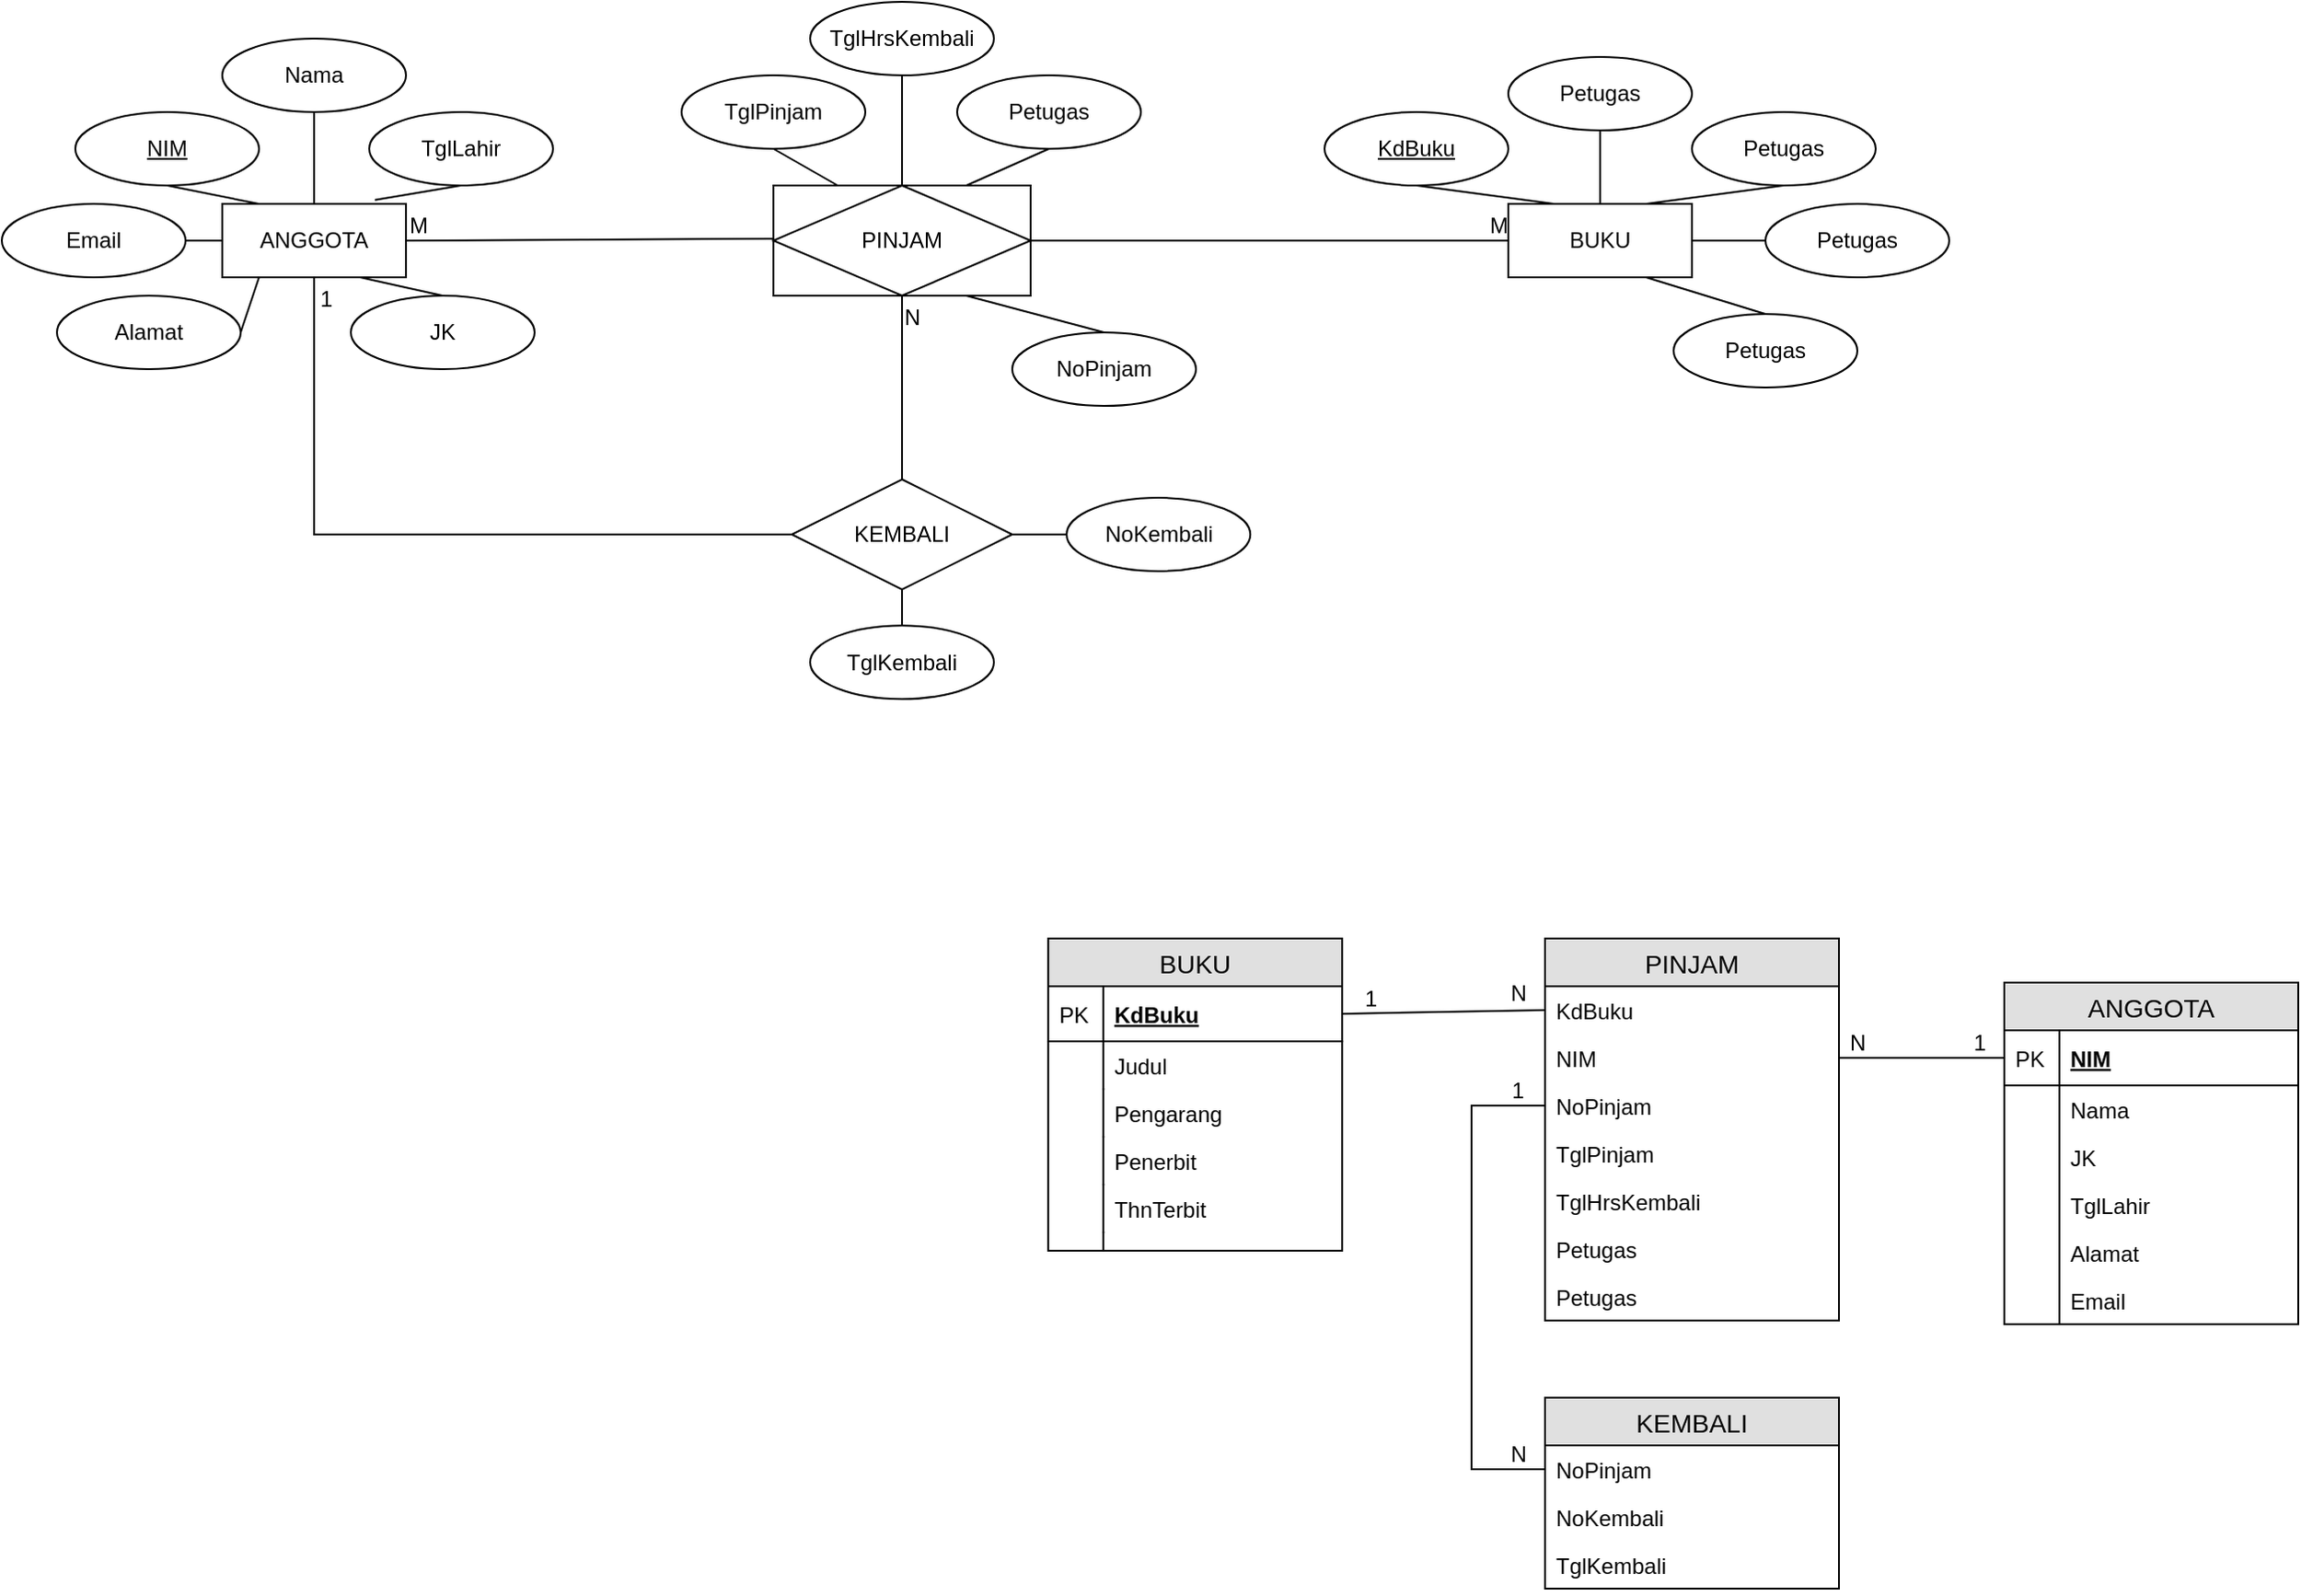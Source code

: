 <mxfile version="12.7.0" type="github"><diagram id="k9L7ggX9Q4Qd48pGV1wk" name="Tugas 2"><mxGraphModel dx="1021" dy="541" grid="1" gridSize="10" guides="1" tooltips="1" connect="1" arrows="1" fold="1" page="1" pageScale="1" pageWidth="850" pageHeight="1100" math="0" shadow="0"><root><mxCell id="0"/><mxCell id="1" parent="0"/><mxCell id="JSivLICJjy_EC2EAMJ4z-1" value="PINJAM" style="shape=associativeEntity;whiteSpace=wrap;html=1;align=center;" vertex="1" parent="1"><mxGeometry x="690" y="290" width="140" height="60" as="geometry"/></mxCell><mxCell id="JSivLICJjy_EC2EAMJ4z-3" value="TglPinjam" style="ellipse;whiteSpace=wrap;html=1;align=center;" vertex="1" parent="1"><mxGeometry x="640" y="230" width="100" height="40" as="geometry"/></mxCell><mxCell id="JSivLICJjy_EC2EAMJ4z-4" value="TglHrsKembali" style="ellipse;whiteSpace=wrap;html=1;align=center;" vertex="1" parent="1"><mxGeometry x="710" y="190" width="100" height="40" as="geometry"/></mxCell><mxCell id="JSivLICJjy_EC2EAMJ4z-5" value="Petugas" style="ellipse;whiteSpace=wrap;html=1;align=center;" vertex="1" parent="1"><mxGeometry x="790" y="230" width="100" height="40" as="geometry"/></mxCell><mxCell id="JSivLICJjy_EC2EAMJ4z-7" value="" style="endArrow=none;html=1;rounded=0;exitX=0.5;exitY=1;exitDx=0;exitDy=0;entryX=0.5;entryY=0;entryDx=0;entryDy=0;" edge="1" parent="1" source="JSivLICJjy_EC2EAMJ4z-4" target="JSivLICJjy_EC2EAMJ4z-1"><mxGeometry relative="1" as="geometry"><mxPoint x="590" y="370" as="sourcePoint"/><mxPoint x="750" y="370" as="targetPoint"/></mxGeometry></mxCell><mxCell id="JSivLICJjy_EC2EAMJ4z-8" value="" style="endArrow=none;html=1;rounded=0;exitX=0.5;exitY=1;exitDx=0;exitDy=0;entryX=0.25;entryY=0;entryDx=0;entryDy=0;" edge="1" parent="1" source="JSivLICJjy_EC2EAMJ4z-3" target="JSivLICJjy_EC2EAMJ4z-1"><mxGeometry relative="1" as="geometry"><mxPoint x="600" y="270" as="sourcePoint"/><mxPoint x="760" y="270" as="targetPoint"/></mxGeometry></mxCell><mxCell id="JSivLICJjy_EC2EAMJ4z-9" value="" style="endArrow=none;html=1;rounded=0;exitX=0.5;exitY=1;exitDx=0;exitDy=0;entryX=0.75;entryY=0;entryDx=0;entryDy=0;" edge="1" parent="1" source="JSivLICJjy_EC2EAMJ4z-5" target="JSivLICJjy_EC2EAMJ4z-1"><mxGeometry relative="1" as="geometry"><mxPoint x="860" y="270" as="sourcePoint"/><mxPoint x="780" y="260" as="targetPoint"/></mxGeometry></mxCell><mxCell id="JSivLICJjy_EC2EAMJ4z-10" value="ANGGOTA" style="whiteSpace=wrap;html=1;align=center;" vertex="1" parent="1"><mxGeometry x="390" y="300" width="100" height="40" as="geometry"/></mxCell><mxCell id="JSivLICJjy_EC2EAMJ4z-14" value="" style="endArrow=none;html=1;rounded=0;exitX=1;exitY=0.5;exitDx=0;exitDy=0;entryX=0;entryY=0.483;entryDx=0;entryDy=0;entryPerimeter=0;" edge="1" parent="1" source="JSivLICJjy_EC2EAMJ4z-10" target="JSivLICJjy_EC2EAMJ4z-1"><mxGeometry relative="1" as="geometry"><mxPoint x="510" y="400" as="sourcePoint"/><mxPoint x="670" y="400" as="targetPoint"/></mxGeometry></mxCell><mxCell id="JSivLICJjy_EC2EAMJ4z-15" value="M" style="resizable=0;html=1;align=left;verticalAlign=bottom;" connectable="0" vertex="1" parent="JSivLICJjy_EC2EAMJ4z-14"><mxGeometry x="-1" relative="1" as="geometry"/></mxCell><mxCell id="JSivLICJjy_EC2EAMJ4z-17" value="JK" style="ellipse;whiteSpace=wrap;html=1;align=center;" vertex="1" parent="1"><mxGeometry x="460" y="350" width="100" height="40" as="geometry"/></mxCell><mxCell id="JSivLICJjy_EC2EAMJ4z-18" value="Alamat" style="ellipse;whiteSpace=wrap;html=1;align=center;" vertex="1" parent="1"><mxGeometry x="300" y="350" width="100" height="40" as="geometry"/></mxCell><mxCell id="JSivLICJjy_EC2EAMJ4z-19" value="Email" style="ellipse;whiteSpace=wrap;html=1;align=center;" vertex="1" parent="1"><mxGeometry x="270" y="300" width="100" height="40" as="geometry"/></mxCell><mxCell id="JSivLICJjy_EC2EAMJ4z-20" value="TglLahir" style="ellipse;whiteSpace=wrap;html=1;align=center;" vertex="1" parent="1"><mxGeometry x="470" y="250" width="100" height="40" as="geometry"/></mxCell><mxCell id="JSivLICJjy_EC2EAMJ4z-21" value="Nama" style="ellipse;whiteSpace=wrap;html=1;align=center;" vertex="1" parent="1"><mxGeometry x="390" y="210" width="100" height="40" as="geometry"/></mxCell><mxCell id="JSivLICJjy_EC2EAMJ4z-22" value="" style="endArrow=none;html=1;rounded=0;exitX=0.5;exitY=1;exitDx=0;exitDy=0;entryX=0.5;entryY=0;entryDx=0;entryDy=0;" edge="1" parent="1" source="JSivLICJjy_EC2EAMJ4z-21" target="JSivLICJjy_EC2EAMJ4z-10"><mxGeometry relative="1" as="geometry"><mxPoint x="280" y="250" as="sourcePoint"/><mxPoint x="440" y="250" as="targetPoint"/></mxGeometry></mxCell><mxCell id="JSivLICJjy_EC2EAMJ4z-23" value="" style="endArrow=none;html=1;rounded=0;exitX=0.5;exitY=1;exitDx=0;exitDy=0;entryX=0.831;entryY=-0.054;entryDx=0;entryDy=0;entryPerimeter=0;" edge="1" parent="1" source="JSivLICJjy_EC2EAMJ4z-20" target="JSivLICJjy_EC2EAMJ4z-10"><mxGeometry relative="1" as="geometry"><mxPoint x="450" y="240" as="sourcePoint"/><mxPoint x="450" y="310" as="targetPoint"/></mxGeometry></mxCell><mxCell id="JSivLICJjy_EC2EAMJ4z-24" value="NIM" style="ellipse;whiteSpace=wrap;html=1;align=center;fontStyle=4;" vertex="1" parent="1"><mxGeometry x="310" y="250" width="100" height="40" as="geometry"/></mxCell><mxCell id="JSivLICJjy_EC2EAMJ4z-25" value="" style="endArrow=none;html=1;rounded=0;exitX=0.5;exitY=1;exitDx=0;exitDy=0;" edge="1" parent="1" source="JSivLICJjy_EC2EAMJ4z-24"><mxGeometry relative="1" as="geometry"><mxPoint x="460" y="250" as="sourcePoint"/><mxPoint x="410" y="300" as="targetPoint"/></mxGeometry></mxCell><mxCell id="JSivLICJjy_EC2EAMJ4z-26" value="" style="endArrow=none;html=1;rounded=0;exitX=1;exitY=0.5;exitDx=0;exitDy=0;" edge="1" parent="1" source="JSivLICJjy_EC2EAMJ4z-19"><mxGeometry relative="1" as="geometry"><mxPoint x="470" y="260" as="sourcePoint"/><mxPoint x="390" y="320" as="targetPoint"/></mxGeometry></mxCell><mxCell id="JSivLICJjy_EC2EAMJ4z-27" value="" style="endArrow=none;html=1;rounded=0;entryX=1;entryY=0.5;entryDx=0;entryDy=0;" edge="1" parent="1" target="JSivLICJjy_EC2EAMJ4z-18"><mxGeometry relative="1" as="geometry"><mxPoint x="410" y="340" as="sourcePoint"/><mxPoint x="480" y="340" as="targetPoint"/></mxGeometry></mxCell><mxCell id="JSivLICJjy_EC2EAMJ4z-29" value="" style="endArrow=none;html=1;rounded=0;exitX=0.75;exitY=1;exitDx=0;exitDy=0;entryX=0.5;entryY=0;entryDx=0;entryDy=0;" edge="1" parent="1" source="JSivLICJjy_EC2EAMJ4z-10" target="JSivLICJjy_EC2EAMJ4z-17"><mxGeometry relative="1" as="geometry"><mxPoint x="490" y="280" as="sourcePoint"/><mxPoint x="490" y="350" as="targetPoint"/></mxGeometry></mxCell><mxCell id="JSivLICJjy_EC2EAMJ4z-30" value="KEMBALI" style="shape=rhombus;perimeter=rhombusPerimeter;whiteSpace=wrap;html=1;align=center;" vertex="1" parent="1"><mxGeometry x="700" y="450" width="120" height="60" as="geometry"/></mxCell><mxCell id="JSivLICJjy_EC2EAMJ4z-39" value="" style="endArrow=none;html=1;rounded=0;exitX=0.5;exitY=1;exitDx=0;exitDy=0;entryX=0;entryY=0.5;entryDx=0;entryDy=0;" edge="1" parent="1" source="JSivLICJjy_EC2EAMJ4z-10" target="JSivLICJjy_EC2EAMJ4z-30"><mxGeometry relative="1" as="geometry"><mxPoint x="270" y="550" as="sourcePoint"/><mxPoint x="430" y="550" as="targetPoint"/><Array as="points"><mxPoint x="440" y="480"/></Array></mxGeometry></mxCell><mxCell id="JSivLICJjy_EC2EAMJ4z-40" value="1" style="resizable=0;html=1;align=right;verticalAlign=bottom;" connectable="0" vertex="1" parent="JSivLICJjy_EC2EAMJ4z-39"><mxGeometry x="1" relative="1" as="geometry"><mxPoint x="-250" y="-120" as="offset"/></mxGeometry></mxCell><mxCell id="JSivLICJjy_EC2EAMJ4z-41" value="" style="endArrow=none;html=1;rounded=0;entryX=0.5;entryY=1;entryDx=0;entryDy=0;exitX=0.5;exitY=0;exitDx=0;exitDy=0;" edge="1" parent="1" source="JSivLICJjy_EC2EAMJ4z-30" target="JSivLICJjy_EC2EAMJ4z-1"><mxGeometry relative="1" as="geometry"><mxPoint x="270" y="550" as="sourcePoint"/><mxPoint x="680" y="410" as="targetPoint"/></mxGeometry></mxCell><mxCell id="JSivLICJjy_EC2EAMJ4z-42" value="N" style="resizable=0;html=1;align=right;verticalAlign=bottom;" connectable="0" vertex="1" parent="JSivLICJjy_EC2EAMJ4z-41"><mxGeometry x="1" relative="1" as="geometry"><mxPoint x="10" y="20" as="offset"/></mxGeometry></mxCell><mxCell id="JSivLICJjy_EC2EAMJ4z-43" value="NoPinjam" style="ellipse;whiteSpace=wrap;html=1;align=center;" vertex="1" parent="1"><mxGeometry x="820" y="370" width="100" height="40" as="geometry"/></mxCell><mxCell id="JSivLICJjy_EC2EAMJ4z-44" value="" style="endArrow=none;html=1;rounded=0;entryX=0.5;entryY=0;entryDx=0;entryDy=0;exitX=0.75;exitY=1;exitDx=0;exitDy=0;" edge="1" parent="1" source="JSivLICJjy_EC2EAMJ4z-1" target="JSivLICJjy_EC2EAMJ4z-43"><mxGeometry relative="1" as="geometry"><mxPoint x="270" y="540" as="sourcePoint"/><mxPoint x="430" y="540" as="targetPoint"/></mxGeometry></mxCell><mxCell id="JSivLICJjy_EC2EAMJ4z-45" value="" style="endArrow=none;html=1;rounded=0;exitX=1;exitY=0.5;exitDx=0;exitDy=0;entryX=0;entryY=0.5;entryDx=0;entryDy=0;" edge="1" parent="1" source="JSivLICJjy_EC2EAMJ4z-30" target="JSivLICJjy_EC2EAMJ4z-46"><mxGeometry relative="1" as="geometry"><mxPoint x="870" y="470" as="sourcePoint"/><mxPoint x="920" y="480" as="targetPoint"/></mxGeometry></mxCell><mxCell id="JSivLICJjy_EC2EAMJ4z-46" value="NoKembali" style="ellipse;whiteSpace=wrap;html=1;align=center;" vertex="1" parent="1"><mxGeometry x="849.59" y="460" width="100" height="40" as="geometry"/></mxCell><mxCell id="JSivLICJjy_EC2EAMJ4z-47" value="TglKembali" style="ellipse;whiteSpace=wrap;html=1;align=center;" vertex="1" parent="1"><mxGeometry x="710" y="529.59" width="100" height="40" as="geometry"/></mxCell><mxCell id="JSivLICJjy_EC2EAMJ4z-48" value="" style="endArrow=none;html=1;rounded=0;entryX=0.5;entryY=1;entryDx=0;entryDy=0;exitX=0.5;exitY=0;exitDx=0;exitDy=0;" edge="1" parent="1" source="JSivLICJjy_EC2EAMJ4z-47" target="JSivLICJjy_EC2EAMJ4z-30"><mxGeometry relative="1" as="geometry"><mxPoint x="450" y="530" as="sourcePoint"/><mxPoint x="610" y="530" as="targetPoint"/></mxGeometry></mxCell><mxCell id="JSivLICJjy_EC2EAMJ4z-49" value="BUKU" style="whiteSpace=wrap;html=1;align=center;" vertex="1" parent="1"><mxGeometry x="1090" y="300" width="100" height="40" as="geometry"/></mxCell><mxCell id="JSivLICJjy_EC2EAMJ4z-50" value="" style="endArrow=none;html=1;rounded=0;exitX=1;exitY=0.5;exitDx=0;exitDy=0;entryX=0;entryY=0.5;entryDx=0;entryDy=0;" edge="1" parent="1" source="JSivLICJjy_EC2EAMJ4z-1" target="JSivLICJjy_EC2EAMJ4z-49"><mxGeometry relative="1" as="geometry"><mxPoint x="320" y="630" as="sourcePoint"/><mxPoint x="480" y="630" as="targetPoint"/></mxGeometry></mxCell><mxCell id="JSivLICJjy_EC2EAMJ4z-51" value="M" style="resizable=0;html=1;align=right;verticalAlign=bottom;" connectable="0" vertex="1" parent="JSivLICJjy_EC2EAMJ4z-50"><mxGeometry x="1" relative="1" as="geometry"/></mxCell><mxCell id="JSivLICJjy_EC2EAMJ4z-52" value="Petugas" style="ellipse;whiteSpace=wrap;html=1;align=center;" vertex="1" parent="1"><mxGeometry x="1090" y="220" width="100" height="40" as="geometry"/></mxCell><mxCell id="JSivLICJjy_EC2EAMJ4z-53" value="Petugas" style="ellipse;whiteSpace=wrap;html=1;align=center;" vertex="1" parent="1"><mxGeometry x="1180" y="360" width="100" height="40" as="geometry"/></mxCell><mxCell id="JSivLICJjy_EC2EAMJ4z-54" value="Petugas" style="ellipse;whiteSpace=wrap;html=1;align=center;" vertex="1" parent="1"><mxGeometry x="1230" y="300" width="100" height="40" as="geometry"/></mxCell><mxCell id="JSivLICJjy_EC2EAMJ4z-55" value="Petugas" style="ellipse;whiteSpace=wrap;html=1;align=center;" vertex="1" parent="1"><mxGeometry x="1190" y="250" width="100" height="40" as="geometry"/></mxCell><mxCell id="JSivLICJjy_EC2EAMJ4z-56" value="" style="endArrow=none;html=1;rounded=0;exitX=0.5;exitY=1;exitDx=0;exitDy=0;entryX=0.5;entryY=0;entryDx=0;entryDy=0;" edge="1" parent="1" source="JSivLICJjy_EC2EAMJ4z-52" target="JSivLICJjy_EC2EAMJ4z-49"><mxGeometry relative="1" as="geometry"><mxPoint x="1070" y="440" as="sourcePoint"/><mxPoint x="1230" y="440" as="targetPoint"/></mxGeometry></mxCell><mxCell id="JSivLICJjy_EC2EAMJ4z-57" value="" style="endArrow=none;html=1;rounded=0;exitX=0;exitY=0.5;exitDx=0;exitDy=0;entryX=1;entryY=0.5;entryDx=0;entryDy=0;" edge="1" parent="1" source="JSivLICJjy_EC2EAMJ4z-54" target="JSivLICJjy_EC2EAMJ4z-49"><mxGeometry relative="1" as="geometry"><mxPoint x="1240.0" y="320" as="sourcePoint"/><mxPoint x="1150" y="310" as="targetPoint"/></mxGeometry></mxCell><mxCell id="JSivLICJjy_EC2EAMJ4z-58" value="" style="endArrow=none;html=1;rounded=0;exitX=0.5;exitY=1;exitDx=0;exitDy=0;entryX=0.75;entryY=0;entryDx=0;entryDy=0;" edge="1" parent="1" source="JSivLICJjy_EC2EAMJ4z-55" target="JSivLICJjy_EC2EAMJ4z-49"><mxGeometry relative="1" as="geometry"><mxPoint x="1160" y="270" as="sourcePoint"/><mxPoint x="1160" y="320" as="targetPoint"/></mxGeometry></mxCell><mxCell id="JSivLICJjy_EC2EAMJ4z-59" value="" style="endArrow=none;html=1;rounded=0;exitX=0.5;exitY=0;exitDx=0;exitDy=0;entryX=0.75;entryY=1;entryDx=0;entryDy=0;" edge="1" parent="1" source="JSivLICJjy_EC2EAMJ4z-53" target="JSivLICJjy_EC2EAMJ4z-49"><mxGeometry relative="1" as="geometry"><mxPoint x="1170" y="280" as="sourcePoint"/><mxPoint x="1170" y="330" as="targetPoint"/></mxGeometry></mxCell><mxCell id="JSivLICJjy_EC2EAMJ4z-60" value="KdBuku" style="ellipse;whiteSpace=wrap;html=1;align=center;fontStyle=4;" vertex="1" parent="1"><mxGeometry x="990" y="250" width="100" height="40" as="geometry"/></mxCell><mxCell id="JSivLICJjy_EC2EAMJ4z-61" value="" style="endArrow=none;html=1;rounded=0;exitX=0.5;exitY=1;exitDx=0;exitDy=0;entryX=0.25;entryY=0;entryDx=0;entryDy=0;" edge="1" parent="1" source="JSivLICJjy_EC2EAMJ4z-60" target="JSivLICJjy_EC2EAMJ4z-49"><mxGeometry relative="1" as="geometry"><mxPoint x="1150" y="270" as="sourcePoint"/><mxPoint x="1100" y="290" as="targetPoint"/></mxGeometry></mxCell><mxCell id="JSivLICJjy_EC2EAMJ4z-115" value="" style="endArrow=none;html=1;rounded=0;entryX=0;entryY=0.5;entryDx=0;entryDy=0;exitX=1;exitY=0.5;exitDx=0;exitDy=0;" edge="1" parent="1" source="JSivLICJjy_EC2EAMJ4z-81" target="JSivLICJjy_EC2EAMJ4z-101"><mxGeometry relative="1" as="geometry"><mxPoint x="1300" y="761" as="sourcePoint"/><mxPoint x="1470" y="850" as="targetPoint"/></mxGeometry></mxCell><mxCell id="JSivLICJjy_EC2EAMJ4z-116" value="N" style="resizable=0;html=1;align=left;verticalAlign=bottom;" connectable="0" vertex="1" parent="JSivLICJjy_EC2EAMJ4z-115"><mxGeometry x="-1" relative="1" as="geometry"><mxPoint x="4.29" as="offset"/></mxGeometry></mxCell><mxCell id="JSivLICJjy_EC2EAMJ4z-117" value="1" style="resizable=0;html=1;align=right;verticalAlign=bottom;" connectable="0" vertex="1" parent="JSivLICJjy_EC2EAMJ4z-115"><mxGeometry x="1" relative="1" as="geometry"><mxPoint x="-10" as="offset"/></mxGeometry></mxCell><mxCell id="JSivLICJjy_EC2EAMJ4z-122" value="" style="group" vertex="1" connectable="0" parent="1"><mxGeometry x="1110" y="950" width="160" height="104" as="geometry"/></mxCell><mxCell id="JSivLICJjy_EC2EAMJ4z-96" value="KEMBALI" style="swimlane;fontStyle=0;childLayout=stackLayout;horizontal=1;startSize=26;fillColor=#e0e0e0;horizontalStack=0;resizeParent=1;resizeParentMax=0;resizeLast=0;collapsible=1;marginBottom=0;swimlaneFillColor=#ffffff;align=center;fontSize=14;" vertex="1" parent="JSivLICJjy_EC2EAMJ4z-122"><mxGeometry width="160" height="104" as="geometry"/></mxCell><mxCell id="JSivLICJjy_EC2EAMJ4z-97" value="NoPinjam" style="text;strokeColor=none;fillColor=none;spacingLeft=4;spacingRight=4;overflow=hidden;rotatable=0;points=[[0,0.5],[1,0.5]];portConstraint=eastwest;fontSize=12;" vertex="1" parent="JSivLICJjy_EC2EAMJ4z-96"><mxGeometry y="26" width="160" height="26" as="geometry"/></mxCell><mxCell id="JSivLICJjy_EC2EAMJ4z-98" value="NoKembali" style="text;strokeColor=none;fillColor=none;spacingLeft=4;spacingRight=4;overflow=hidden;rotatable=0;points=[[0,0.5],[1,0.5]];portConstraint=eastwest;fontSize=12;" vertex="1" parent="JSivLICJjy_EC2EAMJ4z-96"><mxGeometry y="52" width="160" height="26" as="geometry"/></mxCell><mxCell id="JSivLICJjy_EC2EAMJ4z-99" value="TglKembali" style="text;strokeColor=none;fillColor=none;spacingLeft=4;spacingRight=4;overflow=hidden;rotatable=0;points=[[0,0.5],[1,0.5]];portConstraint=eastwest;fontSize=12;" vertex="1" parent="JSivLICJjy_EC2EAMJ4z-96"><mxGeometry y="78" width="160" height="26" as="geometry"/></mxCell><mxCell id="JSivLICJjy_EC2EAMJ4z-123" value="" style="group" vertex="1" connectable="0" parent="1"><mxGeometry x="1360" y="724" width="160" height="186" as="geometry"/></mxCell><mxCell id="JSivLICJjy_EC2EAMJ4z-100" value="ANGGOTA" style="swimlane;fontStyle=0;childLayout=stackLayout;horizontal=1;startSize=26;fillColor=#e0e0e0;horizontalStack=0;resizeParent=1;resizeParentMax=0;resizeLast=0;collapsible=1;marginBottom=0;swimlaneFillColor=#ffffff;align=center;fontSize=14;" vertex="1" parent="JSivLICJjy_EC2EAMJ4z-123"><mxGeometry width="160" height="186" as="geometry"/></mxCell><mxCell id="JSivLICJjy_EC2EAMJ4z-101" value="NIM" style="shape=partialRectangle;top=0;left=0;right=0;bottom=1;align=left;verticalAlign=middle;fillColor=none;spacingLeft=34;spacingRight=4;overflow=hidden;rotatable=0;points=[[0,0.5],[1,0.5]];portConstraint=eastwest;dropTarget=0;fontStyle=5;fontSize=12;" vertex="1" parent="JSivLICJjy_EC2EAMJ4z-100"><mxGeometry y="26" width="160" height="30" as="geometry"/></mxCell><mxCell id="JSivLICJjy_EC2EAMJ4z-102" value="PK" style="shape=partialRectangle;top=0;left=0;bottom=0;fillColor=none;align=left;verticalAlign=middle;spacingLeft=4;spacingRight=4;overflow=hidden;rotatable=0;points=[];portConstraint=eastwest;part=1;fontSize=12;" vertex="1" connectable="0" parent="JSivLICJjy_EC2EAMJ4z-101"><mxGeometry width="30" height="30" as="geometry"/></mxCell><mxCell id="JSivLICJjy_EC2EAMJ4z-103" value="Nama" style="shape=partialRectangle;top=0;left=0;right=0;bottom=0;align=left;verticalAlign=top;fillColor=none;spacingLeft=34;spacingRight=4;overflow=hidden;rotatable=0;points=[[0,0.5],[1,0.5]];portConstraint=eastwest;dropTarget=0;fontSize=12;" vertex="1" parent="JSivLICJjy_EC2EAMJ4z-100"><mxGeometry y="56" width="160" height="26" as="geometry"/></mxCell><mxCell id="JSivLICJjy_EC2EAMJ4z-104" value="" style="shape=partialRectangle;top=0;left=0;bottom=0;fillColor=none;align=left;verticalAlign=top;spacingLeft=4;spacingRight=4;overflow=hidden;rotatable=0;points=[];portConstraint=eastwest;part=1;fontSize=12;" vertex="1" connectable="0" parent="JSivLICJjy_EC2EAMJ4z-103"><mxGeometry width="30" height="26" as="geometry"/></mxCell><mxCell id="JSivLICJjy_EC2EAMJ4z-105" value="JK" style="shape=partialRectangle;top=0;left=0;right=0;bottom=0;align=left;verticalAlign=top;fillColor=none;spacingLeft=34;spacingRight=4;overflow=hidden;rotatable=0;points=[[0,0.5],[1,0.5]];portConstraint=eastwest;dropTarget=0;fontSize=12;" vertex="1" parent="JSivLICJjy_EC2EAMJ4z-100"><mxGeometry y="82" width="160" height="26" as="geometry"/></mxCell><mxCell id="JSivLICJjy_EC2EAMJ4z-106" value="" style="shape=partialRectangle;top=0;left=0;bottom=0;fillColor=none;align=left;verticalAlign=top;spacingLeft=4;spacingRight=4;overflow=hidden;rotatable=0;points=[];portConstraint=eastwest;part=1;fontSize=12;" vertex="1" connectable="0" parent="JSivLICJjy_EC2EAMJ4z-105"><mxGeometry width="30" height="26" as="geometry"/></mxCell><mxCell id="JSivLICJjy_EC2EAMJ4z-107" value="TglLahir" style="shape=partialRectangle;top=0;left=0;right=0;bottom=0;align=left;verticalAlign=top;fillColor=none;spacingLeft=34;spacingRight=4;overflow=hidden;rotatable=0;points=[[0,0.5],[1,0.5]];portConstraint=eastwest;dropTarget=0;fontSize=12;" vertex="1" parent="JSivLICJjy_EC2EAMJ4z-100"><mxGeometry y="108" width="160" height="26" as="geometry"/></mxCell><mxCell id="JSivLICJjy_EC2EAMJ4z-108" value="" style="shape=partialRectangle;top=0;left=0;bottom=0;fillColor=none;align=left;verticalAlign=top;spacingLeft=4;spacingRight=4;overflow=hidden;rotatable=0;points=[];portConstraint=eastwest;part=1;fontSize=12;" vertex="1" connectable="0" parent="JSivLICJjy_EC2EAMJ4z-107"><mxGeometry width="30" height="26" as="geometry"/></mxCell><mxCell id="JSivLICJjy_EC2EAMJ4z-111" value="Alamat" style="shape=partialRectangle;top=0;left=0;right=0;bottom=0;align=left;verticalAlign=top;fillColor=none;spacingLeft=34;spacingRight=4;overflow=hidden;rotatable=0;points=[[0,0.5],[1,0.5]];portConstraint=eastwest;dropTarget=0;fontSize=12;" vertex="1" parent="JSivLICJjy_EC2EAMJ4z-100"><mxGeometry y="134" width="160" height="26" as="geometry"/></mxCell><mxCell id="JSivLICJjy_EC2EAMJ4z-112" value="" style="shape=partialRectangle;top=0;left=0;bottom=0;fillColor=none;align=left;verticalAlign=top;spacingLeft=4;spacingRight=4;overflow=hidden;rotatable=0;points=[];portConstraint=eastwest;part=1;fontSize=12;" vertex="1" connectable="0" parent="JSivLICJjy_EC2EAMJ4z-111"><mxGeometry width="30" height="26" as="geometry"/></mxCell><mxCell id="JSivLICJjy_EC2EAMJ4z-113" value="Email" style="shape=partialRectangle;top=0;left=0;right=0;bottom=0;align=left;verticalAlign=top;fillColor=none;spacingLeft=34;spacingRight=4;overflow=hidden;rotatable=0;points=[[0,0.5],[1,0.5]];portConstraint=eastwest;dropTarget=0;fontSize=12;" vertex="1" parent="JSivLICJjy_EC2EAMJ4z-100"><mxGeometry y="160" width="160" height="26" as="geometry"/></mxCell><mxCell id="JSivLICJjy_EC2EAMJ4z-114" value="" style="shape=partialRectangle;top=0;left=0;bottom=0;fillColor=none;align=left;verticalAlign=top;spacingLeft=4;spacingRight=4;overflow=hidden;rotatable=0;points=[];portConstraint=eastwest;part=1;fontSize=12;" vertex="1" connectable="0" parent="JSivLICJjy_EC2EAMJ4z-113"><mxGeometry width="30" height="26" as="geometry"/></mxCell><mxCell id="JSivLICJjy_EC2EAMJ4z-124" value="" style="group" vertex="1" connectable="0" parent="1"><mxGeometry x="1110" y="700" width="160" height="182" as="geometry"/></mxCell><mxCell id="JSivLICJjy_EC2EAMJ4z-79" value="PINJAM" style="swimlane;fontStyle=0;childLayout=stackLayout;horizontal=1;startSize=26;fillColor=#e0e0e0;horizontalStack=0;resizeParent=1;resizeParentMax=0;resizeLast=0;collapsible=1;marginBottom=0;swimlaneFillColor=#ffffff;align=center;fontSize=14;" vertex="1" parent="JSivLICJjy_EC2EAMJ4z-124"><mxGeometry width="160" height="208" as="geometry"/></mxCell><mxCell id="JSivLICJjy_EC2EAMJ4z-80" value="KdBuku" style="text;strokeColor=none;fillColor=none;spacingLeft=4;spacingRight=4;overflow=hidden;rotatable=0;points=[[0,0.5],[1,0.5]];portConstraint=eastwest;fontSize=12;" vertex="1" parent="JSivLICJjy_EC2EAMJ4z-79"><mxGeometry y="26" width="160" height="26" as="geometry"/></mxCell><mxCell id="JSivLICJjy_EC2EAMJ4z-81" value="NIM" style="text;strokeColor=none;fillColor=none;spacingLeft=4;spacingRight=4;overflow=hidden;rotatable=0;points=[[0,0.5],[1,0.5]];portConstraint=eastwest;fontSize=12;" vertex="1" parent="JSivLICJjy_EC2EAMJ4z-79"><mxGeometry y="52" width="160" height="26" as="geometry"/></mxCell><mxCell id="JSivLICJjy_EC2EAMJ4z-85" value="NoPinjam" style="text;strokeColor=none;fillColor=none;spacingLeft=4;spacingRight=4;overflow=hidden;rotatable=0;points=[[0,0.5],[1,0.5]];portConstraint=eastwest;fontSize=12;" vertex="1" parent="JSivLICJjy_EC2EAMJ4z-79"><mxGeometry y="78" width="160" height="26" as="geometry"/></mxCell><mxCell id="JSivLICJjy_EC2EAMJ4z-89" value="TglPinjam" style="text;strokeColor=none;fillColor=none;spacingLeft=4;spacingRight=4;overflow=hidden;rotatable=0;points=[[0,0.5],[1,0.5]];portConstraint=eastwest;fontSize=12;" vertex="1" parent="JSivLICJjy_EC2EAMJ4z-79"><mxGeometry y="104" width="160" height="26" as="geometry"/></mxCell><mxCell id="JSivLICJjy_EC2EAMJ4z-90" value="TglHrsKembali" style="text;strokeColor=none;fillColor=none;spacingLeft=4;spacingRight=4;overflow=hidden;rotatable=0;points=[[0,0.5],[1,0.5]];portConstraint=eastwest;fontSize=12;" vertex="1" parent="JSivLICJjy_EC2EAMJ4z-79"><mxGeometry y="130" width="160" height="26" as="geometry"/></mxCell><mxCell id="JSivLICJjy_EC2EAMJ4z-130" value="Petugas" style="text;strokeColor=none;fillColor=none;spacingLeft=4;spacingRight=4;overflow=hidden;rotatable=0;points=[[0,0.5],[1,0.5]];portConstraint=eastwest;fontSize=12;" vertex="1" parent="JSivLICJjy_EC2EAMJ4z-79"><mxGeometry y="156" width="160" height="26" as="geometry"/></mxCell><mxCell id="JSivLICJjy_EC2EAMJ4z-91" value="Petugas" style="text;strokeColor=none;fillColor=none;spacingLeft=4;spacingRight=4;overflow=hidden;rotatable=0;points=[[0,0.5],[1,0.5]];portConstraint=eastwest;fontSize=12;" vertex="1" parent="JSivLICJjy_EC2EAMJ4z-79"><mxGeometry y="182" width="160" height="26" as="geometry"/></mxCell><mxCell id="JSivLICJjy_EC2EAMJ4z-87" style="edgeStyle=orthogonalEdgeStyle;rounded=0;orthogonalLoop=1;jettySize=auto;html=1;exitX=0.5;exitY=0;exitDx=0;exitDy=0;entryX=0.659;entryY=0.001;entryDx=0;entryDy=0;entryPerimeter=0;endArrow=none;endFill=0;" edge="1" parent="JSivLICJjy_EC2EAMJ4z-124" source="JSivLICJjy_EC2EAMJ4z-79" target="JSivLICJjy_EC2EAMJ4z-79"><mxGeometry relative="1" as="geometry"/></mxCell><mxCell id="JSivLICJjy_EC2EAMJ4z-127" value="" style="endArrow=none;html=1;rounded=0;entryX=0;entryY=0.5;entryDx=0;entryDy=0;exitX=0;exitY=0.5;exitDx=0;exitDy=0;" edge="1" parent="1" source="JSivLICJjy_EC2EAMJ4z-85" target="JSivLICJjy_EC2EAMJ4z-97"><mxGeometry relative="1" as="geometry"><mxPoint x="970" y="830" as="sourcePoint"/><mxPoint x="710" y="1040" as="targetPoint"/><Array as="points"><mxPoint x="1070" y="791"/><mxPoint x="1070" y="989"/></Array></mxGeometry></mxCell><mxCell id="JSivLICJjy_EC2EAMJ4z-128" value="1" style="resizable=0;html=1;align=left;verticalAlign=bottom;" connectable="0" vertex="1" parent="JSivLICJjy_EC2EAMJ4z-127"><mxGeometry x="-1" relative="1" as="geometry"><mxPoint x="-20" as="offset"/></mxGeometry></mxCell><mxCell id="JSivLICJjy_EC2EAMJ4z-129" value="N" style="resizable=0;html=1;align=right;verticalAlign=bottom;" connectable="0" vertex="1" parent="JSivLICJjy_EC2EAMJ4z-127"><mxGeometry x="1" relative="1" as="geometry"><mxPoint x="-9.53" as="offset"/></mxGeometry></mxCell><mxCell id="JSivLICJjy_EC2EAMJ4z-132" value="" style="endArrow=none;html=1;rounded=0;entryX=0;entryY=0.5;entryDx=0;entryDy=0;exitX=1;exitY=0.5;exitDx=0;exitDy=0;" edge="1" parent="1" source="JSivLICJjy_EC2EAMJ4z-67" target="JSivLICJjy_EC2EAMJ4z-80"><mxGeometry relative="1" as="geometry"><mxPoint x="520" y="1040" as="sourcePoint"/><mxPoint x="680" y="1040" as="targetPoint"/></mxGeometry></mxCell><mxCell id="JSivLICJjy_EC2EAMJ4z-133" value="1" style="resizable=0;html=1;align=left;verticalAlign=bottom;" connectable="0" vertex="1" parent="JSivLICJjy_EC2EAMJ4z-132"><mxGeometry x="-1" relative="1" as="geometry"><mxPoint x="10.41" as="offset"/></mxGeometry></mxCell><mxCell id="JSivLICJjy_EC2EAMJ4z-134" value="N" style="resizable=0;html=1;align=right;verticalAlign=bottom;" connectable="0" vertex="1" parent="JSivLICJjy_EC2EAMJ4z-132"><mxGeometry x="1" relative="1" as="geometry"><mxPoint x="-9.58" as="offset"/></mxGeometry></mxCell><mxCell id="JSivLICJjy_EC2EAMJ4z-135" value="" style="group" vertex="1" connectable="0" parent="1"><mxGeometry x="819.59" y="700" width="160" height="170" as="geometry"/></mxCell><mxCell id="JSivLICJjy_EC2EAMJ4z-131" value="" style="group" vertex="1" connectable="0" parent="JSivLICJjy_EC2EAMJ4z-135"><mxGeometry width="160" height="170" as="geometry"/></mxCell><mxCell id="JSivLICJjy_EC2EAMJ4z-66" value="BUKU" style="swimlane;fontStyle=0;childLayout=stackLayout;horizontal=1;startSize=26;fillColor=#e0e0e0;horizontalStack=0;resizeParent=1;resizeParentMax=0;resizeLast=0;collapsible=1;marginBottom=0;swimlaneFillColor=#ffffff;align=center;fontSize=14;" vertex="1" parent="JSivLICJjy_EC2EAMJ4z-131"><mxGeometry x="20" width="160" height="170" as="geometry"/></mxCell><mxCell id="JSivLICJjy_EC2EAMJ4z-67" value="KdBuku" style="shape=partialRectangle;top=0;left=0;right=0;bottom=1;align=left;verticalAlign=middle;fillColor=none;spacingLeft=34;spacingRight=4;overflow=hidden;rotatable=0;points=[[0,0.5],[1,0.5]];portConstraint=eastwest;dropTarget=0;fontStyle=5;fontSize=12;" vertex="1" parent="JSivLICJjy_EC2EAMJ4z-66"><mxGeometry y="26" width="160" height="30" as="geometry"/></mxCell><mxCell id="JSivLICJjy_EC2EAMJ4z-68" value="PK" style="shape=partialRectangle;top=0;left=0;bottom=0;fillColor=none;align=left;verticalAlign=middle;spacingLeft=4;spacingRight=4;overflow=hidden;rotatable=0;points=[];portConstraint=eastwest;part=1;fontSize=12;" vertex="1" connectable="0" parent="JSivLICJjy_EC2EAMJ4z-67"><mxGeometry width="30" height="30" as="geometry"/></mxCell><mxCell id="JSivLICJjy_EC2EAMJ4z-69" value="Judul" style="shape=partialRectangle;top=0;left=0;right=0;bottom=0;align=left;verticalAlign=top;fillColor=none;spacingLeft=34;spacingRight=4;overflow=hidden;rotatable=0;points=[[0,0.5],[1,0.5]];portConstraint=eastwest;dropTarget=0;fontSize=12;" vertex="1" parent="JSivLICJjy_EC2EAMJ4z-66"><mxGeometry y="56" width="160" height="26" as="geometry"/></mxCell><mxCell id="JSivLICJjy_EC2EAMJ4z-70" value="" style="shape=partialRectangle;top=0;left=0;bottom=0;fillColor=none;align=left;verticalAlign=top;spacingLeft=4;spacingRight=4;overflow=hidden;rotatable=0;points=[];portConstraint=eastwest;part=1;fontSize=12;" vertex="1" connectable="0" parent="JSivLICJjy_EC2EAMJ4z-69"><mxGeometry width="30" height="26" as="geometry"/></mxCell><mxCell id="JSivLICJjy_EC2EAMJ4z-71" value="Pengarang" style="shape=partialRectangle;top=0;left=0;right=0;bottom=0;align=left;verticalAlign=top;fillColor=none;spacingLeft=34;spacingRight=4;overflow=hidden;rotatable=0;points=[[0,0.5],[1,0.5]];portConstraint=eastwest;dropTarget=0;fontSize=12;" vertex="1" parent="JSivLICJjy_EC2EAMJ4z-66"><mxGeometry y="82" width="160" height="26" as="geometry"/></mxCell><mxCell id="JSivLICJjy_EC2EAMJ4z-72" value="" style="shape=partialRectangle;top=0;left=0;bottom=0;fillColor=none;align=left;verticalAlign=top;spacingLeft=4;spacingRight=4;overflow=hidden;rotatable=0;points=[];portConstraint=eastwest;part=1;fontSize=12;" vertex="1" connectable="0" parent="JSivLICJjy_EC2EAMJ4z-71"><mxGeometry width="30" height="26" as="geometry"/></mxCell><mxCell id="JSivLICJjy_EC2EAMJ4z-73" value="Penerbit" style="shape=partialRectangle;top=0;left=0;right=0;bottom=0;align=left;verticalAlign=top;fillColor=none;spacingLeft=34;spacingRight=4;overflow=hidden;rotatable=0;points=[[0,0.5],[1,0.5]];portConstraint=eastwest;dropTarget=0;fontSize=12;" vertex="1" parent="JSivLICJjy_EC2EAMJ4z-66"><mxGeometry y="108" width="160" height="26" as="geometry"/></mxCell><mxCell id="JSivLICJjy_EC2EAMJ4z-74" value="" style="shape=partialRectangle;top=0;left=0;bottom=0;fillColor=none;align=left;verticalAlign=top;spacingLeft=4;spacingRight=4;overflow=hidden;rotatable=0;points=[];portConstraint=eastwest;part=1;fontSize=12;" vertex="1" connectable="0" parent="JSivLICJjy_EC2EAMJ4z-73"><mxGeometry width="30" height="26" as="geometry"/></mxCell><mxCell id="JSivLICJjy_EC2EAMJ4z-77" value="ThnTerbit" style="shape=partialRectangle;top=0;left=0;right=0;bottom=0;align=left;verticalAlign=top;fillColor=none;spacingLeft=34;spacingRight=4;overflow=hidden;rotatable=0;points=[[0,0.5],[1,0.5]];portConstraint=eastwest;dropTarget=0;fontSize=12;" vertex="1" parent="JSivLICJjy_EC2EAMJ4z-66"><mxGeometry y="134" width="160" height="26" as="geometry"/></mxCell><mxCell id="JSivLICJjy_EC2EAMJ4z-78" value="" style="shape=partialRectangle;top=0;left=0;bottom=0;fillColor=none;align=left;verticalAlign=top;spacingLeft=4;spacingRight=4;overflow=hidden;rotatable=0;points=[];portConstraint=eastwest;part=1;fontSize=12;" vertex="1" connectable="0" parent="JSivLICJjy_EC2EAMJ4z-77"><mxGeometry width="30" height="26" as="geometry"/></mxCell><mxCell id="JSivLICJjy_EC2EAMJ4z-75" value="" style="shape=partialRectangle;top=0;left=0;right=0;bottom=0;align=left;verticalAlign=top;fillColor=none;spacingLeft=34;spacingRight=4;overflow=hidden;rotatable=0;points=[[0,0.5],[1,0.5]];portConstraint=eastwest;dropTarget=0;fontSize=12;" vertex="1" parent="JSivLICJjy_EC2EAMJ4z-66"><mxGeometry y="160" width="160" height="10" as="geometry"/></mxCell><mxCell id="JSivLICJjy_EC2EAMJ4z-76" value="" style="shape=partialRectangle;top=0;left=0;bottom=0;fillColor=none;align=left;verticalAlign=top;spacingLeft=4;spacingRight=4;overflow=hidden;rotatable=0;points=[];portConstraint=eastwest;part=1;fontSize=12;" vertex="1" connectable="0" parent="JSivLICJjy_EC2EAMJ4z-75"><mxGeometry width="30" height="10" as="geometry"/></mxCell></root></mxGraphModel></diagram></mxfile>